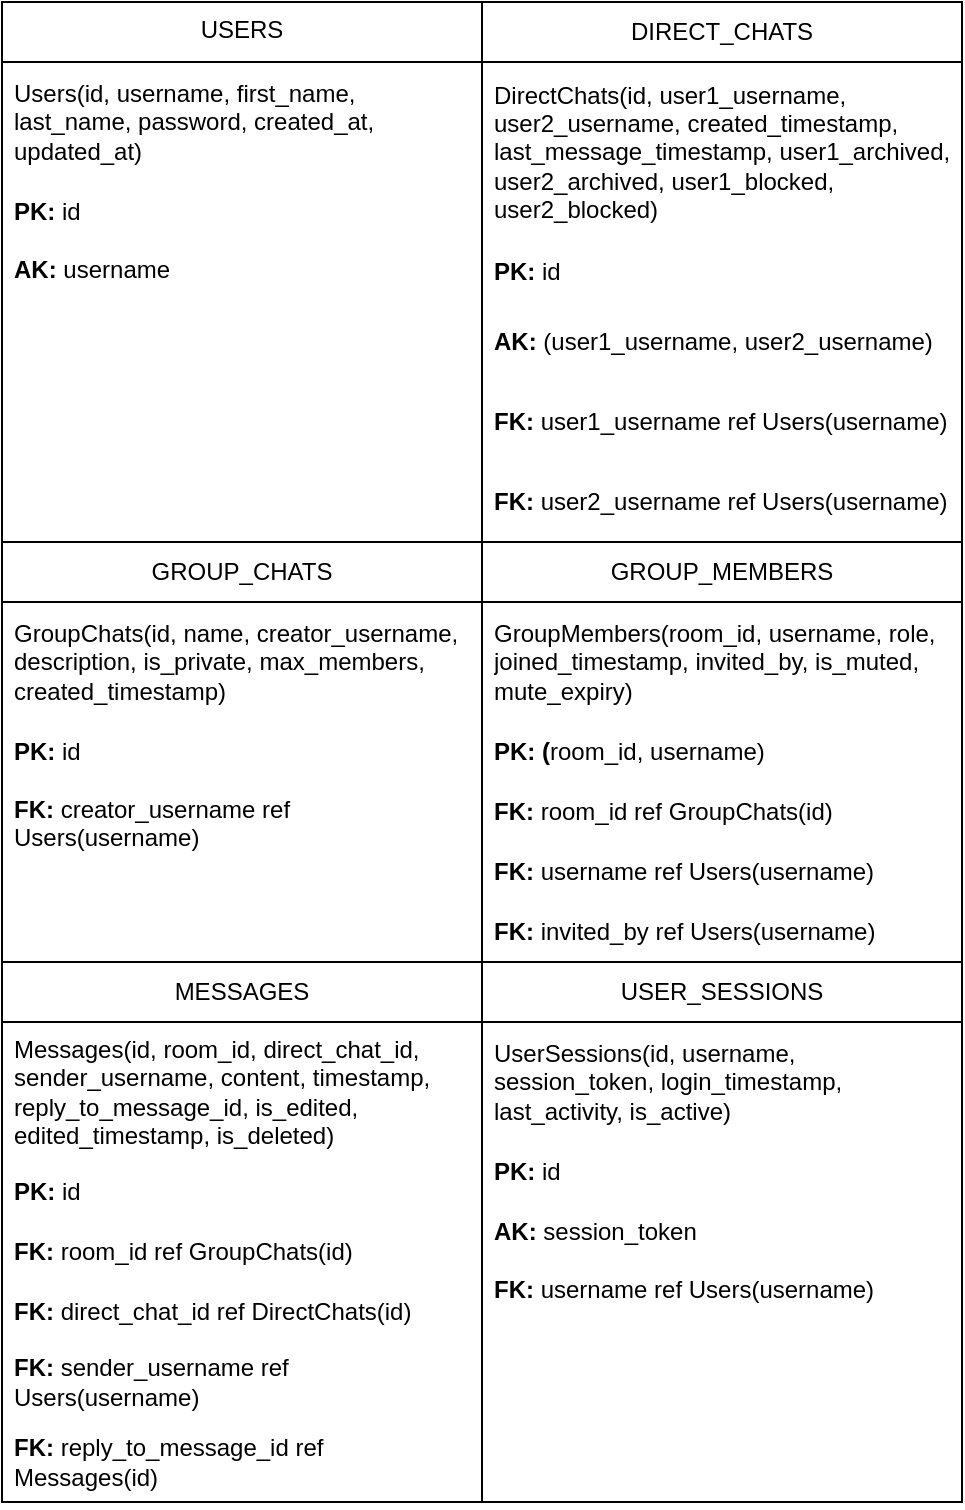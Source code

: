 <mxfile version="28.0.6">
  <diagram name="Page-1" id="To1AUIEfHjOGuK6YNLYO">
    <mxGraphModel dx="1160" dy="1204" grid="1" gridSize="10" guides="1" tooltips="1" connect="1" arrows="1" fold="1" page="1" pageScale="1" pageWidth="850" pageHeight="1100" math="0" shadow="0">
      <root>
        <mxCell id="0" />
        <mxCell id="1" parent="0" />
        <mxCell id="EZOGOqbj45NbZzM7vx-s-1" value="USERS" style="swimlane;fontStyle=0;childLayout=stackLayout;horizontal=1;startSize=30;horizontalStack=0;resizeParent=1;resizeParentMax=0;resizeLast=0;collapsible=1;marginBottom=0;whiteSpace=wrap;html=1;verticalAlign=top;" vertex="1" parent="1">
          <mxGeometry x="200" y="120" width="240" height="270" as="geometry" />
        </mxCell>
        <mxCell id="EZOGOqbj45NbZzM7vx-s-2" value="Users(id, username, first_name, last_name, password, created_at, updated_at)" style="text;strokeColor=none;fillColor=none;align=left;verticalAlign=middle;spacingLeft=4;spacingRight=4;overflow=hidden;points=[[0,0.5],[1,0.5]];portConstraint=eastwest;rotatable=0;whiteSpace=wrap;html=1;" vertex="1" parent="EZOGOqbj45NbZzM7vx-s-1">
          <mxGeometry y="30" width="240" height="60" as="geometry" />
        </mxCell>
        <mxCell id="EZOGOqbj45NbZzM7vx-s-3" value="&lt;b&gt;PK: &lt;/b&gt;id" style="text;strokeColor=none;fillColor=none;align=left;verticalAlign=middle;spacingLeft=4;spacingRight=4;overflow=hidden;points=[[0,0.5],[1,0.5]];portConstraint=eastwest;rotatable=0;whiteSpace=wrap;html=1;" vertex="1" parent="EZOGOqbj45NbZzM7vx-s-1">
          <mxGeometry y="90" width="240" height="30" as="geometry" />
        </mxCell>
        <mxCell id="EZOGOqbj45NbZzM7vx-s-4" value="&lt;b&gt;AK: &lt;/b&gt;username" style="text;strokeColor=none;fillColor=none;align=left;verticalAlign=top;spacingLeft=4;spacingRight=4;overflow=hidden;points=[[0,0.5],[1,0.5]];portConstraint=eastwest;rotatable=0;whiteSpace=wrap;html=1;" vertex="1" parent="EZOGOqbj45NbZzM7vx-s-1">
          <mxGeometry y="120" width="240" height="150" as="geometry" />
        </mxCell>
        <mxCell id="EZOGOqbj45NbZzM7vx-s-5" value="DIRECT_CHATS" style="swimlane;fontStyle=0;childLayout=stackLayout;horizontal=1;startSize=30;horizontalStack=0;resizeParent=1;resizeParentMax=0;resizeLast=0;collapsible=1;marginBottom=0;whiteSpace=wrap;html=1;" vertex="1" parent="1">
          <mxGeometry x="440" y="120" width="240" height="270" as="geometry" />
        </mxCell>
        <mxCell id="EZOGOqbj45NbZzM7vx-s-6" value="DirectChats(id, user1_username, user2_username, created_timestamp, last_message_timestamp, user1_archived, user2_archived, user1_blocked, user2_blocked)" style="text;strokeColor=none;fillColor=none;align=left;verticalAlign=middle;spacingLeft=4;spacingRight=4;overflow=hidden;points=[[0,0.5],[1,0.5]];portConstraint=eastwest;rotatable=0;whiteSpace=wrap;html=1;" vertex="1" parent="EZOGOqbj45NbZzM7vx-s-5">
          <mxGeometry y="30" width="240" height="90" as="geometry" />
        </mxCell>
        <mxCell id="EZOGOqbj45NbZzM7vx-s-7" value="&lt;b&gt;PK: &lt;/b&gt;id" style="text;strokeColor=none;fillColor=none;align=left;verticalAlign=middle;spacingLeft=4;spacingRight=4;overflow=hidden;points=[[0,0.5],[1,0.5]];portConstraint=eastwest;rotatable=0;whiteSpace=wrap;html=1;" vertex="1" parent="EZOGOqbj45NbZzM7vx-s-5">
          <mxGeometry y="120" width="240" height="30" as="geometry" />
        </mxCell>
        <mxCell id="EZOGOqbj45NbZzM7vx-s-8" value="&lt;b&gt;AK:&lt;/b&gt; (user1_username, user2_username)" style="text;strokeColor=none;fillColor=none;align=left;verticalAlign=middle;spacingLeft=4;spacingRight=4;overflow=hidden;points=[[0,0.5],[1,0.5]];portConstraint=eastwest;rotatable=0;whiteSpace=wrap;html=1;" vertex="1" parent="EZOGOqbj45NbZzM7vx-s-5">
          <mxGeometry y="150" width="240" height="40" as="geometry" />
        </mxCell>
        <mxCell id="EZOGOqbj45NbZzM7vx-s-10" value="&lt;b&gt;FK: &lt;/b&gt;user1_username ref Users(username)" style="text;strokeColor=none;fillColor=none;align=left;verticalAlign=middle;spacingLeft=4;spacingRight=4;overflow=hidden;points=[[0,0.5],[1,0.5]];portConstraint=eastwest;rotatable=0;whiteSpace=wrap;html=1;" vertex="1" parent="EZOGOqbj45NbZzM7vx-s-5">
          <mxGeometry y="190" width="240" height="40" as="geometry" />
        </mxCell>
        <mxCell id="EZOGOqbj45NbZzM7vx-s-11" value="&lt;b&gt;FK:&lt;/b&gt; user2_username ref Users(username)" style="text;strokeColor=none;fillColor=none;align=left;verticalAlign=middle;spacingLeft=4;spacingRight=4;overflow=hidden;points=[[0,0.5],[1,0.5]];portConstraint=eastwest;rotatable=0;whiteSpace=wrap;html=1;" vertex="1" parent="EZOGOqbj45NbZzM7vx-s-5">
          <mxGeometry y="230" width="240" height="40" as="geometry" />
        </mxCell>
        <mxCell id="EZOGOqbj45NbZzM7vx-s-12" value="&lt;div&gt;GROUP_CHATS&lt;/div&gt;" style="swimlane;fontStyle=0;childLayout=stackLayout;horizontal=1;startSize=30;horizontalStack=0;resizeParent=1;resizeParentMax=0;resizeLast=0;collapsible=1;marginBottom=0;whiteSpace=wrap;html=1;" vertex="1" parent="1">
          <mxGeometry x="200" y="390" width="240" height="210" as="geometry" />
        </mxCell>
        <mxCell id="EZOGOqbj45NbZzM7vx-s-13" value="GroupChats(id, name, creator_username, description, is_private, max_members, created_timestamp)" style="text;strokeColor=none;fillColor=none;align=left;verticalAlign=middle;spacingLeft=4;spacingRight=4;overflow=hidden;points=[[0,0.5],[1,0.5]];portConstraint=eastwest;rotatable=0;whiteSpace=wrap;html=1;" vertex="1" parent="EZOGOqbj45NbZzM7vx-s-12">
          <mxGeometry y="30" width="240" height="60" as="geometry" />
        </mxCell>
        <mxCell id="EZOGOqbj45NbZzM7vx-s-14" value="&lt;b&gt;PK: &lt;/b&gt;id" style="text;strokeColor=none;fillColor=none;align=left;verticalAlign=middle;spacingLeft=4;spacingRight=4;overflow=hidden;points=[[0,0.5],[1,0.5]];portConstraint=eastwest;rotatable=0;whiteSpace=wrap;html=1;" vertex="1" parent="EZOGOqbj45NbZzM7vx-s-12">
          <mxGeometry y="90" width="240" height="30" as="geometry" />
        </mxCell>
        <mxCell id="EZOGOqbj45NbZzM7vx-s-15" value="&lt;b&gt;FK: &lt;/b&gt;creator_username ref Users(username)" style="text;strokeColor=none;fillColor=none;align=left;verticalAlign=top;spacingLeft=4;spacingRight=4;overflow=hidden;points=[[0,0.5],[1,0.5]];portConstraint=eastwest;rotatable=0;whiteSpace=wrap;html=1;" vertex="1" parent="EZOGOqbj45NbZzM7vx-s-12">
          <mxGeometry y="120" width="240" height="90" as="geometry" />
        </mxCell>
        <mxCell id="EZOGOqbj45NbZzM7vx-s-16" value="&lt;div&gt;GROUP_MEMBERS&lt;/div&gt;" style="swimlane;fontStyle=0;childLayout=stackLayout;horizontal=1;startSize=30;horizontalStack=0;resizeParent=1;resizeParentMax=0;resizeLast=0;collapsible=1;marginBottom=0;whiteSpace=wrap;html=1;" vertex="1" parent="1">
          <mxGeometry x="440" y="390" width="240" height="210" as="geometry" />
        </mxCell>
        <mxCell id="EZOGOqbj45NbZzM7vx-s-17" value="GroupMembers(room_id, username, role, joined_timestamp, invited_by, is_muted, mute_expiry)" style="text;strokeColor=none;fillColor=none;align=left;verticalAlign=middle;spacingLeft=4;spacingRight=4;overflow=hidden;points=[[0,0.5],[1,0.5]];portConstraint=eastwest;rotatable=0;whiteSpace=wrap;html=1;" vertex="1" parent="EZOGOqbj45NbZzM7vx-s-16">
          <mxGeometry y="30" width="240" height="60" as="geometry" />
        </mxCell>
        <mxCell id="EZOGOqbj45NbZzM7vx-s-18" value="&lt;b&gt;PK: (&lt;/b&gt;room_id, username)" style="text;strokeColor=none;fillColor=none;align=left;verticalAlign=middle;spacingLeft=4;spacingRight=4;overflow=hidden;points=[[0,0.5],[1,0.5]];portConstraint=eastwest;rotatable=0;whiteSpace=wrap;html=1;" vertex="1" parent="EZOGOqbj45NbZzM7vx-s-16">
          <mxGeometry y="90" width="240" height="30" as="geometry" />
        </mxCell>
        <mxCell id="EZOGOqbj45NbZzM7vx-s-19" value="&lt;b&gt;FK: &lt;/b&gt;room_id ref GroupChats(id)" style="text;strokeColor=none;fillColor=none;align=left;verticalAlign=middle;spacingLeft=4;spacingRight=4;overflow=hidden;points=[[0,0.5],[1,0.5]];portConstraint=eastwest;rotatable=0;whiteSpace=wrap;html=1;" vertex="1" parent="EZOGOqbj45NbZzM7vx-s-16">
          <mxGeometry y="120" width="240" height="30" as="geometry" />
        </mxCell>
        <mxCell id="EZOGOqbj45NbZzM7vx-s-20" value="&lt;b&gt;FK: &lt;/b&gt;username ref Users(username)" style="text;strokeColor=none;fillColor=none;align=left;verticalAlign=middle;spacingLeft=4;spacingRight=4;overflow=hidden;points=[[0,0.5],[1,0.5]];portConstraint=eastwest;rotatable=0;whiteSpace=wrap;html=1;" vertex="1" parent="EZOGOqbj45NbZzM7vx-s-16">
          <mxGeometry y="150" width="240" height="30" as="geometry" />
        </mxCell>
        <mxCell id="EZOGOqbj45NbZzM7vx-s-21" value="&lt;b&gt;FK:&amp;nbsp;&lt;/b&gt;invited_by ref Users(username)" style="text;strokeColor=none;fillColor=none;align=left;verticalAlign=middle;spacingLeft=4;spacingRight=4;overflow=hidden;points=[[0,0.5],[1,0.5]];portConstraint=eastwest;rotatable=0;whiteSpace=wrap;html=1;" vertex="1" parent="EZOGOqbj45NbZzM7vx-s-16">
          <mxGeometry y="180" width="240" height="30" as="geometry" />
        </mxCell>
        <mxCell id="EZOGOqbj45NbZzM7vx-s-22" value="MESSAGES" style="swimlane;fontStyle=0;childLayout=stackLayout;horizontal=1;startSize=30;horizontalStack=0;resizeParent=1;resizeParentMax=0;resizeLast=0;collapsible=1;marginBottom=0;whiteSpace=wrap;html=1;" vertex="1" parent="1">
          <mxGeometry x="200" y="600" width="240" height="270" as="geometry" />
        </mxCell>
        <mxCell id="EZOGOqbj45NbZzM7vx-s-23" value="Messages(id, room_id, direct_chat_id, sender_username, content, timestamp, reply_to_message_id, is_edited, edited_timestamp, is_deleted)" style="text;strokeColor=none;fillColor=none;align=left;verticalAlign=middle;spacingLeft=4;spacingRight=4;overflow=hidden;points=[[0,0.5],[1,0.5]];portConstraint=eastwest;rotatable=0;whiteSpace=wrap;html=1;" vertex="1" parent="EZOGOqbj45NbZzM7vx-s-22">
          <mxGeometry y="30" width="240" height="70" as="geometry" />
        </mxCell>
        <mxCell id="EZOGOqbj45NbZzM7vx-s-24" value="&lt;b&gt;PK:&lt;/b&gt; id" style="text;strokeColor=none;fillColor=none;align=left;verticalAlign=middle;spacingLeft=4;spacingRight=4;overflow=hidden;points=[[0,0.5],[1,0.5]];portConstraint=eastwest;rotatable=0;whiteSpace=wrap;html=1;" vertex="1" parent="EZOGOqbj45NbZzM7vx-s-22">
          <mxGeometry y="100" width="240" height="30" as="geometry" />
        </mxCell>
        <mxCell id="EZOGOqbj45NbZzM7vx-s-30" value="&lt;b&gt;FK:&lt;/b&gt; room_id ref GroupChats(id)" style="text;strokeColor=none;fillColor=none;align=left;verticalAlign=middle;spacingLeft=4;spacingRight=4;overflow=hidden;points=[[0,0.5],[1,0.5]];portConstraint=eastwest;rotatable=0;whiteSpace=wrap;html=1;" vertex="1" parent="EZOGOqbj45NbZzM7vx-s-22">
          <mxGeometry y="130" width="240" height="30" as="geometry" />
        </mxCell>
        <mxCell id="EZOGOqbj45NbZzM7vx-s-31" value="&lt;b&gt;FK:&amp;nbsp;&lt;/b&gt;direct_chat_id ref DirectChats(id)" style="text;strokeColor=none;fillColor=none;align=left;verticalAlign=middle;spacingLeft=4;spacingRight=4;overflow=hidden;points=[[0,0.5],[1,0.5]];portConstraint=eastwest;rotatable=0;whiteSpace=wrap;html=1;" vertex="1" parent="EZOGOqbj45NbZzM7vx-s-22">
          <mxGeometry y="160" width="240" height="30" as="geometry" />
        </mxCell>
        <mxCell id="EZOGOqbj45NbZzM7vx-s-32" value="&lt;b&gt;FK: &lt;/b&gt;sender_username ref Users(username)" style="text;strokeColor=none;fillColor=none;align=left;verticalAlign=middle;spacingLeft=4;spacingRight=4;overflow=hidden;points=[[0,0.5],[1,0.5]];portConstraint=eastwest;rotatable=0;whiteSpace=wrap;html=1;" vertex="1" parent="EZOGOqbj45NbZzM7vx-s-22">
          <mxGeometry y="190" width="240" height="40" as="geometry" />
        </mxCell>
        <mxCell id="EZOGOqbj45NbZzM7vx-s-25" value="&lt;b&gt;FK: &lt;/b&gt;reply_to_message_id ref Messages(id)" style="text;strokeColor=none;fillColor=none;align=left;verticalAlign=middle;spacingLeft=4;spacingRight=4;overflow=hidden;points=[[0,0.5],[1,0.5]];portConstraint=eastwest;rotatable=0;whiteSpace=wrap;html=1;" vertex="1" parent="EZOGOqbj45NbZzM7vx-s-22">
          <mxGeometry y="230" width="240" height="40" as="geometry" />
        </mxCell>
        <mxCell id="EZOGOqbj45NbZzM7vx-s-26" value="USER_SESSIONS" style="swimlane;fontStyle=0;childLayout=stackLayout;horizontal=1;startSize=30;horizontalStack=0;resizeParent=1;resizeParentMax=0;resizeLast=0;collapsible=1;marginBottom=0;whiteSpace=wrap;html=1;" vertex="1" parent="1">
          <mxGeometry x="440" y="600" width="240" height="270" as="geometry" />
        </mxCell>
        <mxCell id="EZOGOqbj45NbZzM7vx-s-27" value="UserSessions(id, username, session_token, login_timestamp, last_activity, is_active)" style="text;strokeColor=none;fillColor=none;align=left;verticalAlign=middle;spacingLeft=4;spacingRight=4;overflow=hidden;points=[[0,0.5],[1,0.5]];portConstraint=eastwest;rotatable=0;whiteSpace=wrap;html=1;" vertex="1" parent="EZOGOqbj45NbZzM7vx-s-26">
          <mxGeometry y="30" width="240" height="60" as="geometry" />
        </mxCell>
        <mxCell id="EZOGOqbj45NbZzM7vx-s-28" value="&lt;b&gt;PK: &lt;/b&gt;id" style="text;strokeColor=none;fillColor=none;align=left;verticalAlign=middle;spacingLeft=4;spacingRight=4;overflow=hidden;points=[[0,0.5],[1,0.5]];portConstraint=eastwest;rotatable=0;whiteSpace=wrap;html=1;" vertex="1" parent="EZOGOqbj45NbZzM7vx-s-26">
          <mxGeometry y="90" width="240" height="30" as="geometry" />
        </mxCell>
        <mxCell id="EZOGOqbj45NbZzM7vx-s-29" value="&lt;b&gt;AK:&lt;/b&gt; session_token" style="text;strokeColor=none;fillColor=none;align=left;verticalAlign=middle;spacingLeft=4;spacingRight=4;overflow=hidden;points=[[0,0.5],[1,0.5]];portConstraint=eastwest;rotatable=0;whiteSpace=wrap;html=1;" vertex="1" parent="EZOGOqbj45NbZzM7vx-s-26">
          <mxGeometry y="120" width="240" height="30" as="geometry" />
        </mxCell>
        <mxCell id="EZOGOqbj45NbZzM7vx-s-33" value="&lt;b&gt;FK: &lt;/b&gt;username ref Users(username)" style="text;strokeColor=none;fillColor=none;align=left;verticalAlign=top;spacingLeft=4;spacingRight=4;overflow=hidden;points=[[0,0.5],[1,0.5]];portConstraint=eastwest;rotatable=0;whiteSpace=wrap;html=1;" vertex="1" parent="EZOGOqbj45NbZzM7vx-s-26">
          <mxGeometry y="150" width="240" height="120" as="geometry" />
        </mxCell>
      </root>
    </mxGraphModel>
  </diagram>
</mxfile>

